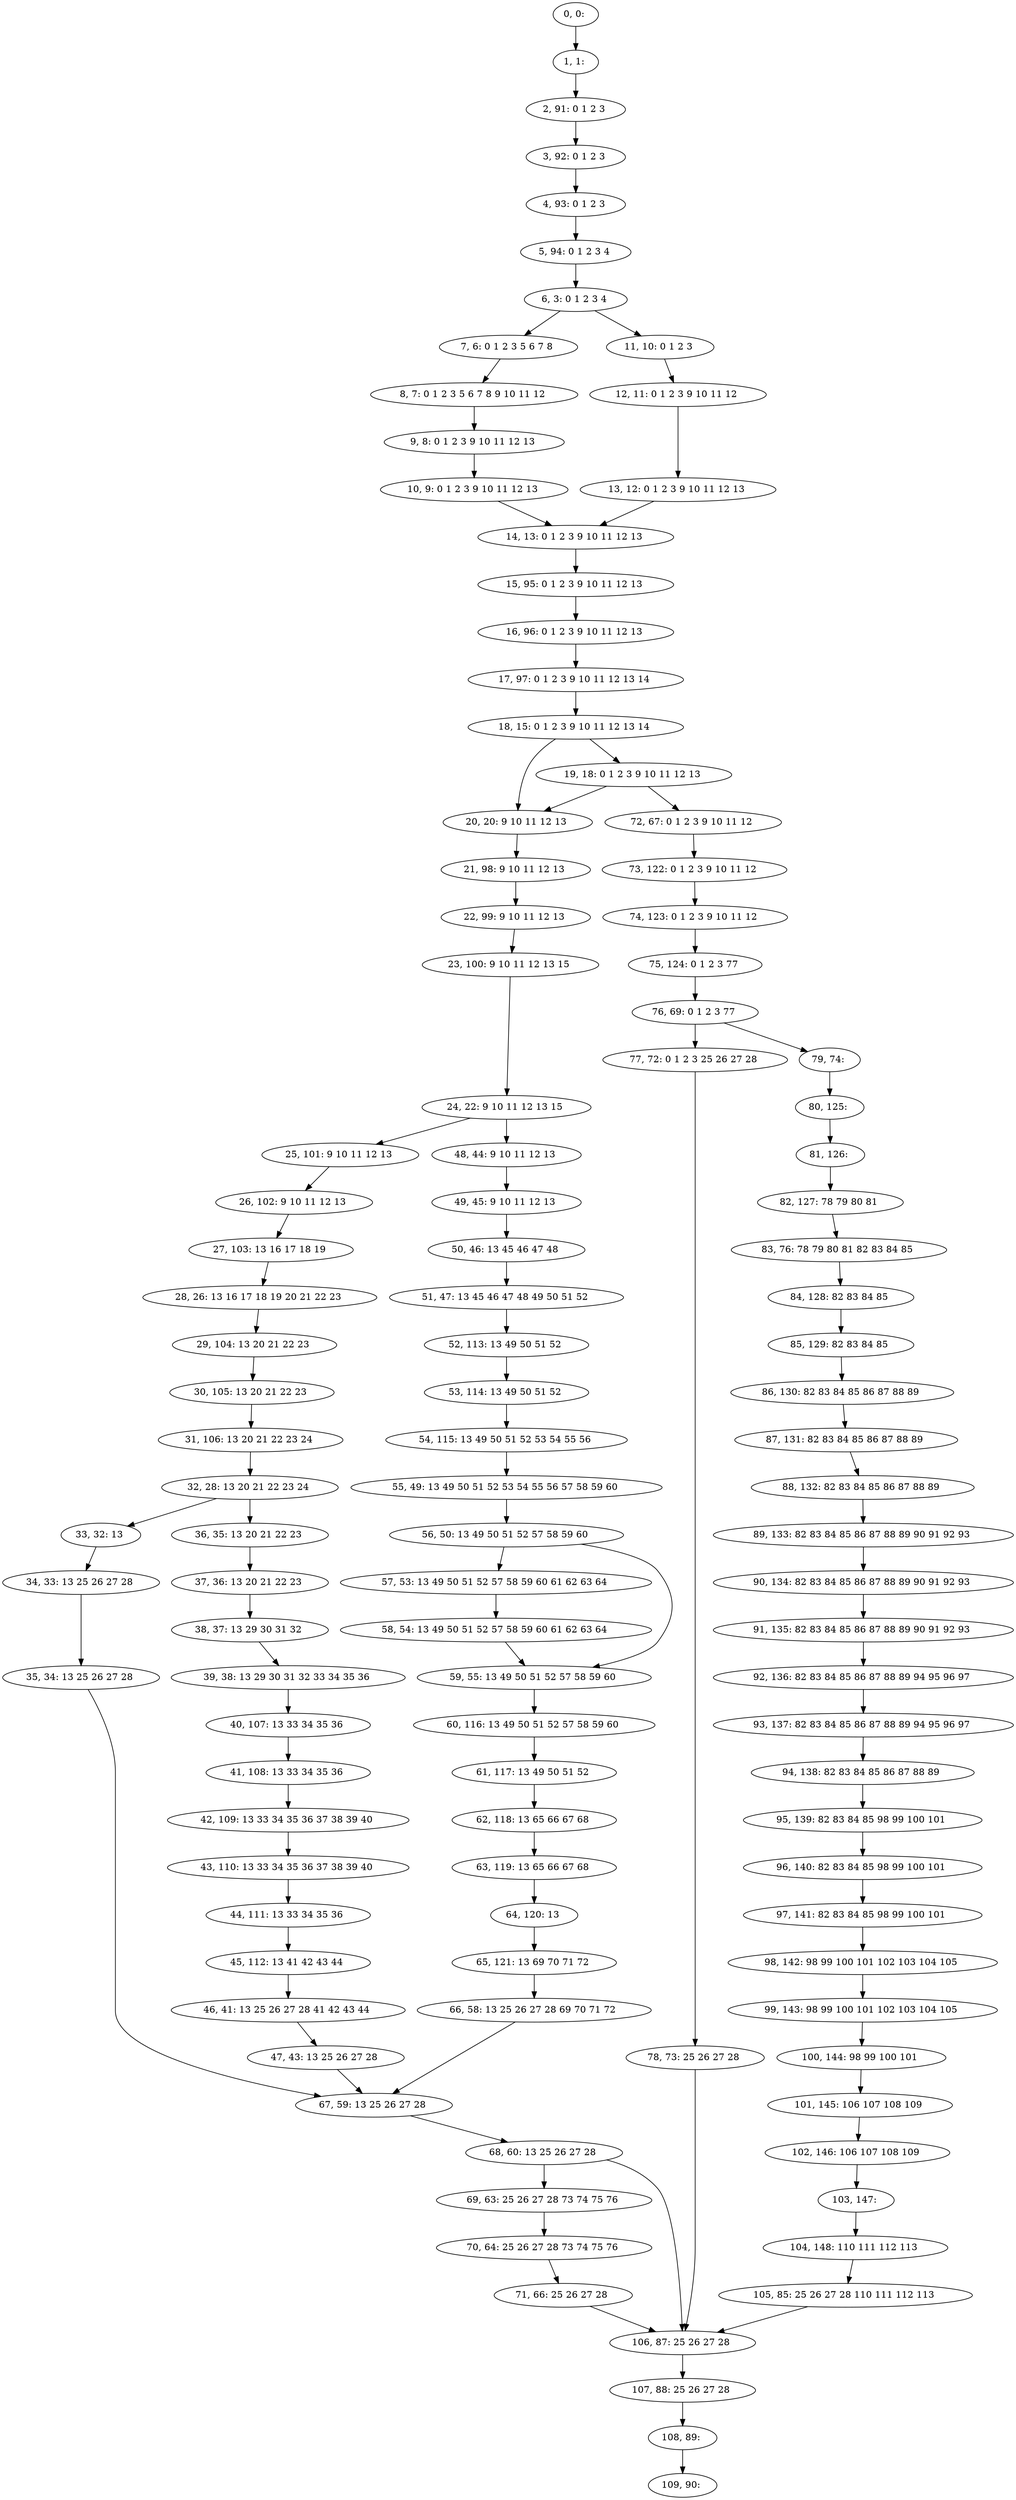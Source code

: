 digraph G {
0[label="0, 0: "];
1[label="1, 1: "];
2[label="2, 91: 0 1 2 3 "];
3[label="3, 92: 0 1 2 3 "];
4[label="4, 93: 0 1 2 3 "];
5[label="5, 94: 0 1 2 3 4 "];
6[label="6, 3: 0 1 2 3 4 "];
7[label="7, 6: 0 1 2 3 5 6 7 8 "];
8[label="8, 7: 0 1 2 3 5 6 7 8 9 10 11 12 "];
9[label="9, 8: 0 1 2 3 9 10 11 12 13 "];
10[label="10, 9: 0 1 2 3 9 10 11 12 13 "];
11[label="11, 10: 0 1 2 3 "];
12[label="12, 11: 0 1 2 3 9 10 11 12 "];
13[label="13, 12: 0 1 2 3 9 10 11 12 13 "];
14[label="14, 13: 0 1 2 3 9 10 11 12 13 "];
15[label="15, 95: 0 1 2 3 9 10 11 12 13 "];
16[label="16, 96: 0 1 2 3 9 10 11 12 13 "];
17[label="17, 97: 0 1 2 3 9 10 11 12 13 14 "];
18[label="18, 15: 0 1 2 3 9 10 11 12 13 14 "];
19[label="19, 18: 0 1 2 3 9 10 11 12 13 "];
20[label="20, 20: 9 10 11 12 13 "];
21[label="21, 98: 9 10 11 12 13 "];
22[label="22, 99: 9 10 11 12 13 "];
23[label="23, 100: 9 10 11 12 13 15 "];
24[label="24, 22: 9 10 11 12 13 15 "];
25[label="25, 101: 9 10 11 12 13 "];
26[label="26, 102: 9 10 11 12 13 "];
27[label="27, 103: 13 16 17 18 19 "];
28[label="28, 26: 13 16 17 18 19 20 21 22 23 "];
29[label="29, 104: 13 20 21 22 23 "];
30[label="30, 105: 13 20 21 22 23 "];
31[label="31, 106: 13 20 21 22 23 24 "];
32[label="32, 28: 13 20 21 22 23 24 "];
33[label="33, 32: 13 "];
34[label="34, 33: 13 25 26 27 28 "];
35[label="35, 34: 13 25 26 27 28 "];
36[label="36, 35: 13 20 21 22 23 "];
37[label="37, 36: 13 20 21 22 23 "];
38[label="38, 37: 13 29 30 31 32 "];
39[label="39, 38: 13 29 30 31 32 33 34 35 36 "];
40[label="40, 107: 13 33 34 35 36 "];
41[label="41, 108: 13 33 34 35 36 "];
42[label="42, 109: 13 33 34 35 36 37 38 39 40 "];
43[label="43, 110: 13 33 34 35 36 37 38 39 40 "];
44[label="44, 111: 13 33 34 35 36 "];
45[label="45, 112: 13 41 42 43 44 "];
46[label="46, 41: 13 25 26 27 28 41 42 43 44 "];
47[label="47, 43: 13 25 26 27 28 "];
48[label="48, 44: 9 10 11 12 13 "];
49[label="49, 45: 9 10 11 12 13 "];
50[label="50, 46: 13 45 46 47 48 "];
51[label="51, 47: 13 45 46 47 48 49 50 51 52 "];
52[label="52, 113: 13 49 50 51 52 "];
53[label="53, 114: 13 49 50 51 52 "];
54[label="54, 115: 13 49 50 51 52 53 54 55 56 "];
55[label="55, 49: 13 49 50 51 52 53 54 55 56 57 58 59 60 "];
56[label="56, 50: 13 49 50 51 52 57 58 59 60 "];
57[label="57, 53: 13 49 50 51 52 57 58 59 60 61 62 63 64 "];
58[label="58, 54: 13 49 50 51 52 57 58 59 60 61 62 63 64 "];
59[label="59, 55: 13 49 50 51 52 57 58 59 60 "];
60[label="60, 116: 13 49 50 51 52 57 58 59 60 "];
61[label="61, 117: 13 49 50 51 52 "];
62[label="62, 118: 13 65 66 67 68 "];
63[label="63, 119: 13 65 66 67 68 "];
64[label="64, 120: 13 "];
65[label="65, 121: 13 69 70 71 72 "];
66[label="66, 58: 13 25 26 27 28 69 70 71 72 "];
67[label="67, 59: 13 25 26 27 28 "];
68[label="68, 60: 13 25 26 27 28 "];
69[label="69, 63: 25 26 27 28 73 74 75 76 "];
70[label="70, 64: 25 26 27 28 73 74 75 76 "];
71[label="71, 66: 25 26 27 28 "];
72[label="72, 67: 0 1 2 3 9 10 11 12 "];
73[label="73, 122: 0 1 2 3 9 10 11 12 "];
74[label="74, 123: 0 1 2 3 9 10 11 12 "];
75[label="75, 124: 0 1 2 3 77 "];
76[label="76, 69: 0 1 2 3 77 "];
77[label="77, 72: 0 1 2 3 25 26 27 28 "];
78[label="78, 73: 25 26 27 28 "];
79[label="79, 74: "];
80[label="80, 125: "];
81[label="81, 126: "];
82[label="82, 127: 78 79 80 81 "];
83[label="83, 76: 78 79 80 81 82 83 84 85 "];
84[label="84, 128: 82 83 84 85 "];
85[label="85, 129: 82 83 84 85 "];
86[label="86, 130: 82 83 84 85 86 87 88 89 "];
87[label="87, 131: 82 83 84 85 86 87 88 89 "];
88[label="88, 132: 82 83 84 85 86 87 88 89 "];
89[label="89, 133: 82 83 84 85 86 87 88 89 90 91 92 93 "];
90[label="90, 134: 82 83 84 85 86 87 88 89 90 91 92 93 "];
91[label="91, 135: 82 83 84 85 86 87 88 89 90 91 92 93 "];
92[label="92, 136: 82 83 84 85 86 87 88 89 94 95 96 97 "];
93[label="93, 137: 82 83 84 85 86 87 88 89 94 95 96 97 "];
94[label="94, 138: 82 83 84 85 86 87 88 89 "];
95[label="95, 139: 82 83 84 85 98 99 100 101 "];
96[label="96, 140: 82 83 84 85 98 99 100 101 "];
97[label="97, 141: 82 83 84 85 98 99 100 101 "];
98[label="98, 142: 98 99 100 101 102 103 104 105 "];
99[label="99, 143: 98 99 100 101 102 103 104 105 "];
100[label="100, 144: 98 99 100 101 "];
101[label="101, 145: 106 107 108 109 "];
102[label="102, 146: 106 107 108 109 "];
103[label="103, 147: "];
104[label="104, 148: 110 111 112 113 "];
105[label="105, 85: 25 26 27 28 110 111 112 113 "];
106[label="106, 87: 25 26 27 28 "];
107[label="107, 88: 25 26 27 28 "];
108[label="108, 89: "];
109[label="109, 90: "];
0->1 ;
1->2 ;
2->3 ;
3->4 ;
4->5 ;
5->6 ;
6->7 ;
6->11 ;
7->8 ;
8->9 ;
9->10 ;
10->14 ;
11->12 ;
12->13 ;
13->14 ;
14->15 ;
15->16 ;
16->17 ;
17->18 ;
18->19 ;
18->20 ;
19->20 ;
19->72 ;
20->21 ;
21->22 ;
22->23 ;
23->24 ;
24->25 ;
24->48 ;
25->26 ;
26->27 ;
27->28 ;
28->29 ;
29->30 ;
30->31 ;
31->32 ;
32->33 ;
32->36 ;
33->34 ;
34->35 ;
35->67 ;
36->37 ;
37->38 ;
38->39 ;
39->40 ;
40->41 ;
41->42 ;
42->43 ;
43->44 ;
44->45 ;
45->46 ;
46->47 ;
47->67 ;
48->49 ;
49->50 ;
50->51 ;
51->52 ;
52->53 ;
53->54 ;
54->55 ;
55->56 ;
56->57 ;
56->59 ;
57->58 ;
58->59 ;
59->60 ;
60->61 ;
61->62 ;
62->63 ;
63->64 ;
64->65 ;
65->66 ;
66->67 ;
67->68 ;
68->69 ;
68->106 ;
69->70 ;
70->71 ;
71->106 ;
72->73 ;
73->74 ;
74->75 ;
75->76 ;
76->77 ;
76->79 ;
77->78 ;
78->106 ;
79->80 ;
80->81 ;
81->82 ;
82->83 ;
83->84 ;
84->85 ;
85->86 ;
86->87 ;
87->88 ;
88->89 ;
89->90 ;
90->91 ;
91->92 ;
92->93 ;
93->94 ;
94->95 ;
95->96 ;
96->97 ;
97->98 ;
98->99 ;
99->100 ;
100->101 ;
101->102 ;
102->103 ;
103->104 ;
104->105 ;
105->106 ;
106->107 ;
107->108 ;
108->109 ;
}
